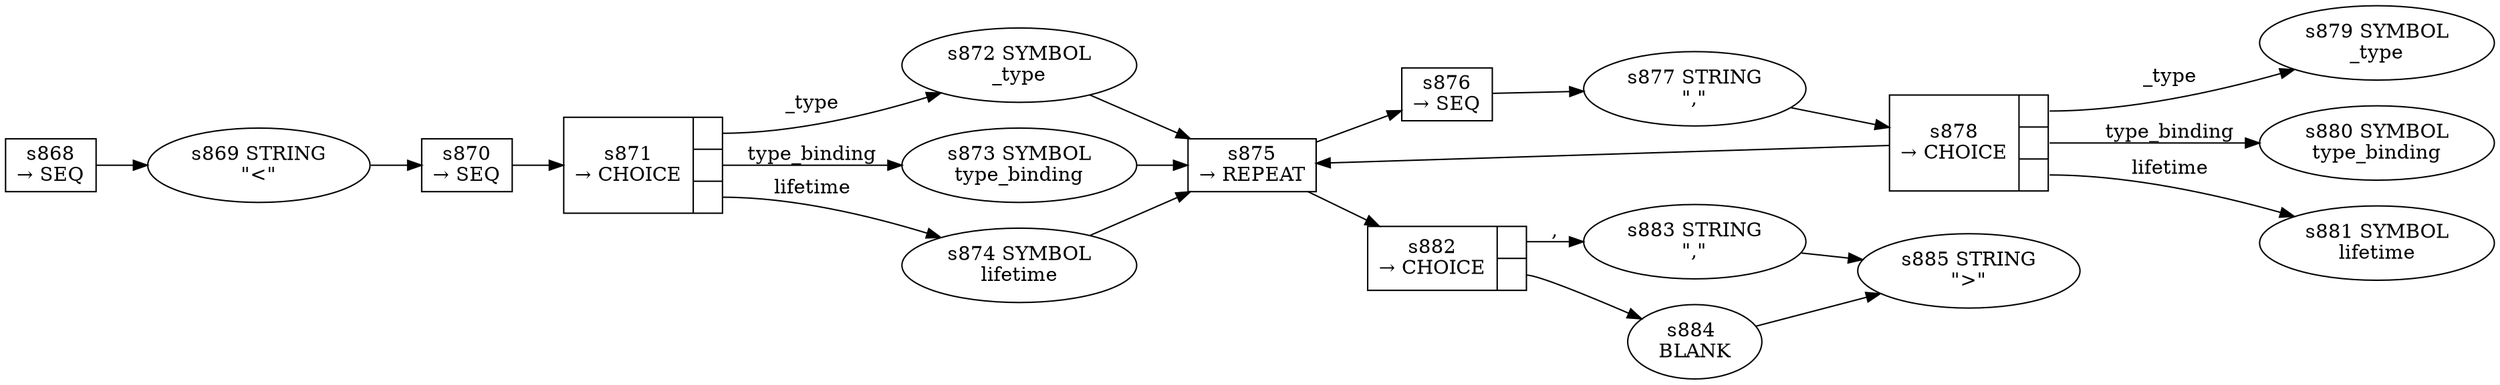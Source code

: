 
  digraph type_arguments {
  
    rankdir=LR;
  
    s868 [label="s868\n&rarr; SEQ", shape=record, fixedsize=false, peripheries=1];
  s869 [label="s869 STRING\n\"<\""];
  s868 -> s869 [];
  s870 [label="s870\n&rarr; SEQ", shape=record, fixedsize=false, peripheries=1];
  s871 [label="{s871\n&rarr; CHOICE|{<p0>|<p1>|<p2>}}", shape=record, fixedsize=false, peripheries=1];
  s872 [label="s872 SYMBOL\n_type" href="rust-grammar.json._type.dot.svg"];
  s871:p0 -> s872 [label="_type"];
  s873 [label="s873 SYMBOL\ntype_binding" href="rust-grammar.json.type_binding.dot.svg"];
  s871:p1 -> s873 [label="type_binding"];
  s874 [label="s874 SYMBOL\nlifetime" href="rust-grammar.json.lifetime.dot.svg"];
  s871:p2 -> s874 [label="lifetime"];
  s870 -> s871 [];
  s875 [label="s875\n&rarr; REPEAT", shape=record, fixedsize=false, peripheries=1];
  s876 [label="s876\n&rarr; SEQ", shape=record, fixedsize=false, peripheries=1];
  s877 [label="s877 STRING\n\",\""];
  s876 -> s877 [];
  s878 [label="{s878\n&rarr; CHOICE|{<p0>|<p1>|<p2>}}", shape=record, fixedsize=false, peripheries=1];
  s879 [label="s879 SYMBOL\n_type" href="rust-grammar.json._type.dot.svg"];
  s878:p0 -> s879 [label="_type"];
  s880 [label="s880 SYMBOL\ntype_binding" href="rust-grammar.json.type_binding.dot.svg"];
  s878:p1 -> s880 [label="type_binding"];
  s881 [label="s881 SYMBOL\nlifetime" href="rust-grammar.json.lifetime.dot.svg"];
  s878:p2 -> s881 [label="lifetime"];
  s877 -> s878 [];
  s875 -> s876 [];
  s878 -> s875 [];
  s872 -> s875 [];
  s873 -> s875 [];
  s874 -> s875 [];
  s869 -> s870 [];
  s882 [label="{s882\n&rarr; CHOICE|{<p0>|<p1>}}", shape=record, fixedsize=false, peripheries=1];
  s883 [label="s883 STRING\n\",\""];
  s882:p0 -> s883 [label=","];
  s884 [label="s884 \nBLANK"];
  s882:p1 -> s884 [label=""];
  s875 -> s882 [];
  s885 [label="s885 STRING\n\">\""];
  s883 -> s885 [];
  s884 -> s885 [];
  
  }
  